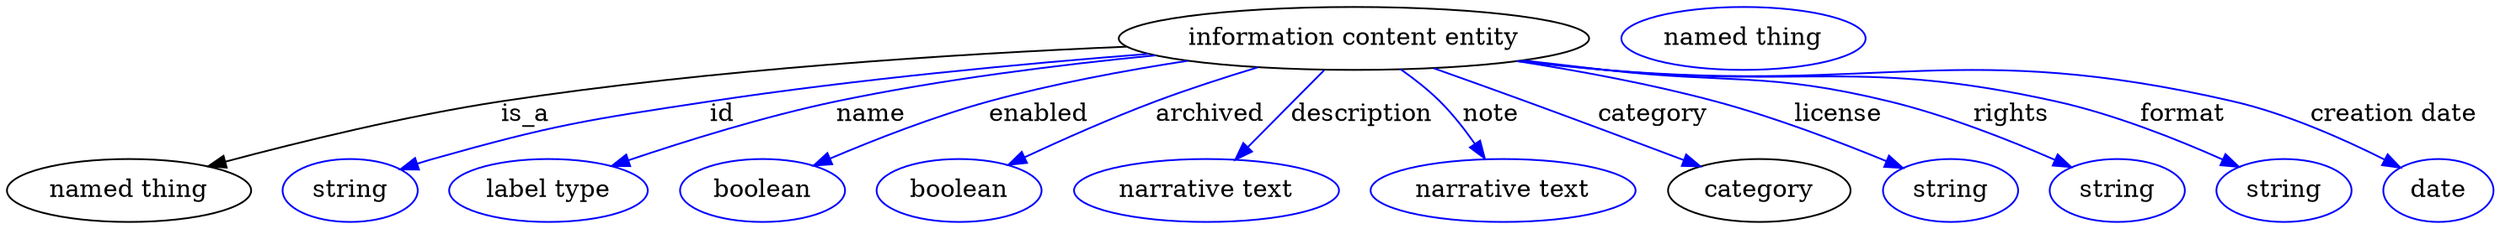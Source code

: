 digraph {
	graph [bb="0,0,1412.7,123"];
	node [label="\N"];
	"information content entity"	 [height=0.5,
		label="information content entity",
		pos="765.54,105",
		width=3.7191];
	"named thing"	 [height=0.5,
		pos="69.544,18",
		width=1.9318];
	"information content entity" -> "named thing"	 [label=is_a,
		lp="294.54,61.5",
		pos="e,116.03,31.553 634.68,101.07 536.7,96.722 399.62,87.681 280.54,69 227.46,60.672 168.06,45.802 125.84,34.26"];
	id	 [color=blue,
		height=0.5,
		label=string,
		pos="195.54,18",
		width=1.0652];
	"information content entity" -> id	 [color=blue,
		label=id,
		lp="405.54,61.5",
		pos="e,224.63,29.956 646.54,96.681 574.51,90.814 480.96,81.719 398.54,69 328.51,58.191 310.51,56.068 242.54,36 239.79,35.188 236.98,34.289 \
234.16,33.337",
		style=solid];
	name	 [color=blue,
		height=0.5,
		label="label type",
		pos="308.54,18",
		width=1.5707];
	"information content entity" -> name	 [color=blue,
		label=name,
		lp="490.54,61.5",
		pos="e,345.34,31.717 649.85,95.839 595.09,90.243 529.04,81.664 470.54,69 430.85,60.405 386.97,46.294 354.9,35.091",
		style=solid];
	enabled	 [color=blue,
		height=0.5,
		label=boolean,
		pos="429.54,18",
		width=1.2999];
	"information content entity" -> enabled	 [color=blue,
		label=enabled,
		lp="586.04,61.5",
		pos="e,459.45,31.974 668.82,92.538 633.45,86.863 593.34,79.111 557.54,69 527.06,60.39 493.86,47.041 468.92,36.16",
		style=solid];
	archived	 [color=blue,
		height=0.5,
		label=boolean,
		pos="541.54,18",
		width=1.2999];
	"information content entity" -> archived	 [color=blue,
		label=archived,
		lp="683.04,61.5",
		pos="e,570.06,32.449 708.8,88.654 690.37,82.926 669.93,76.13 651.54,69 627.04,59.494 600.26,47.127 579.27,36.952",
		style=solid];
	description	 [color=blue,
		height=0.5,
		label="narrative text",
		pos="681.54,18",
		width=2.0943];
	"information content entity" -> description	 [color=blue,
		label=description,
		lp="770.54,61.5",
		pos="e,698.64,35.706 748.14,86.974 735.89,74.291 719.34,57.149 705.8,43.127",
		style=solid];
	note	 [color=blue,
		height=0.5,
		label="narrative text",
		pos="850.54,18",
		width=2.0943];
	"information content entity" -> note	 [color=blue,
		label=note,
		lp="844.54,61.5",
		pos="e,840.25,36.129 793.64,87.347 801.18,81.943 809.04,75.654 815.54,69 822.6,61.782 829.19,52.989 834.71,44.75",
		style=solid];
	category	 [height=0.5,
		pos="995.54,18",
		width=1.4443];
	"information content entity" -> category	 [color=blue,
		label=category,
		lp="933.54,61.5",
		pos="e,961.15,31.634 812.71,88.094 829.14,82.138 847.68,75.346 864.54,69 893.71,58.022 926.37,45.307 951.78,35.319",
		style=solid];
	license	 [color=blue,
		height=0.5,
		label=string,
		pos="1103.5,18",
		width=1.0652];
	"information content entity" -> license	 [color=blue,
		label=license,
		lp="1038,61.5",
		pos="e,1073.7,29.441 859.8,92.16 894.61,86.428 934.18,78.735 969.54,69 1009.4,58.025 1017.9,50.729 1056.5,36 1059.1,35.041 1061.7,34.052 \
1064.3,33.055",
		style=solid];
	rights	 [color=blue,
		height=0.5,
		label=string,
		pos="1198.5,18",
		width=1.0652];
	"information content entity" -> rights	 [color=blue,
		label=rights,
		lp="1137,61.5",
		pos="e,1171.6,30.868 862.53,92.521 877.6,90.636 892.99,88.741 907.54,87 978.6,78.5 998.06,86.124 1067.5,69 1100.5,60.869 1136.4,46.5 \
1162.2,35.081",
		style=solid];
	format	 [color=blue,
		height=0.5,
		label=string,
		pos="1293.5,18",
		width=1.0652];
	"information content entity" -> format	 [color=blue,
		label=format,
		lp="1236,61.5",
		pos="e,1266.7,31.216 860.18,92.26 875.98,90.347 892.21,88.512 907.54,87 1020.6,75.852 1051.7,93.89 1162.5,69 1195.7,61.557 1231.5,47.127 \
1257.3,35.51",
		style=solid];
	"creation date"	 [color=blue,
		height=0.5,
		label=date,
		pos="1381.5,18",
		width=0.86659];
	"information content entity" -> "creation date"	 [color=blue,
		label="creation date",
		lp="1356.5,61.5",
		pos="e,1359.1,30.727 859.39,92.086 875.43,90.17 891.95,88.38 907.54,87 1065.8,73.001 1109.9,105.22 1264.5,69 1294.9,61.896 1327.2,47.207 \
1350.2,35.411",
		style=solid];
	"named thing_category"	 [color=blue,
		height=0.5,
		label="named thing",
		pos="986.54,105",
		width=1.9318];
}
